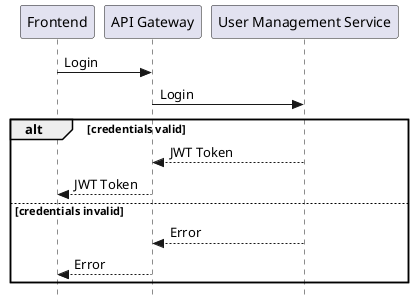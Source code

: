 @startuml

participant frontend as "Frontend"
participant api_gateway as "API Gateway"
participant user_management_service as "User Management Service"

skinparam style strictuml

frontend -> api_gateway : Login
api_gateway -> user_management_service : Login

alt credentials valid

user_management_service --> api_gateway : JWT Token
api_gateway --> frontend : JWT Token

else credentials invalid

user_management_service --> api_gateway: Error
api_gateway --> frontend : Error

end

@enduml